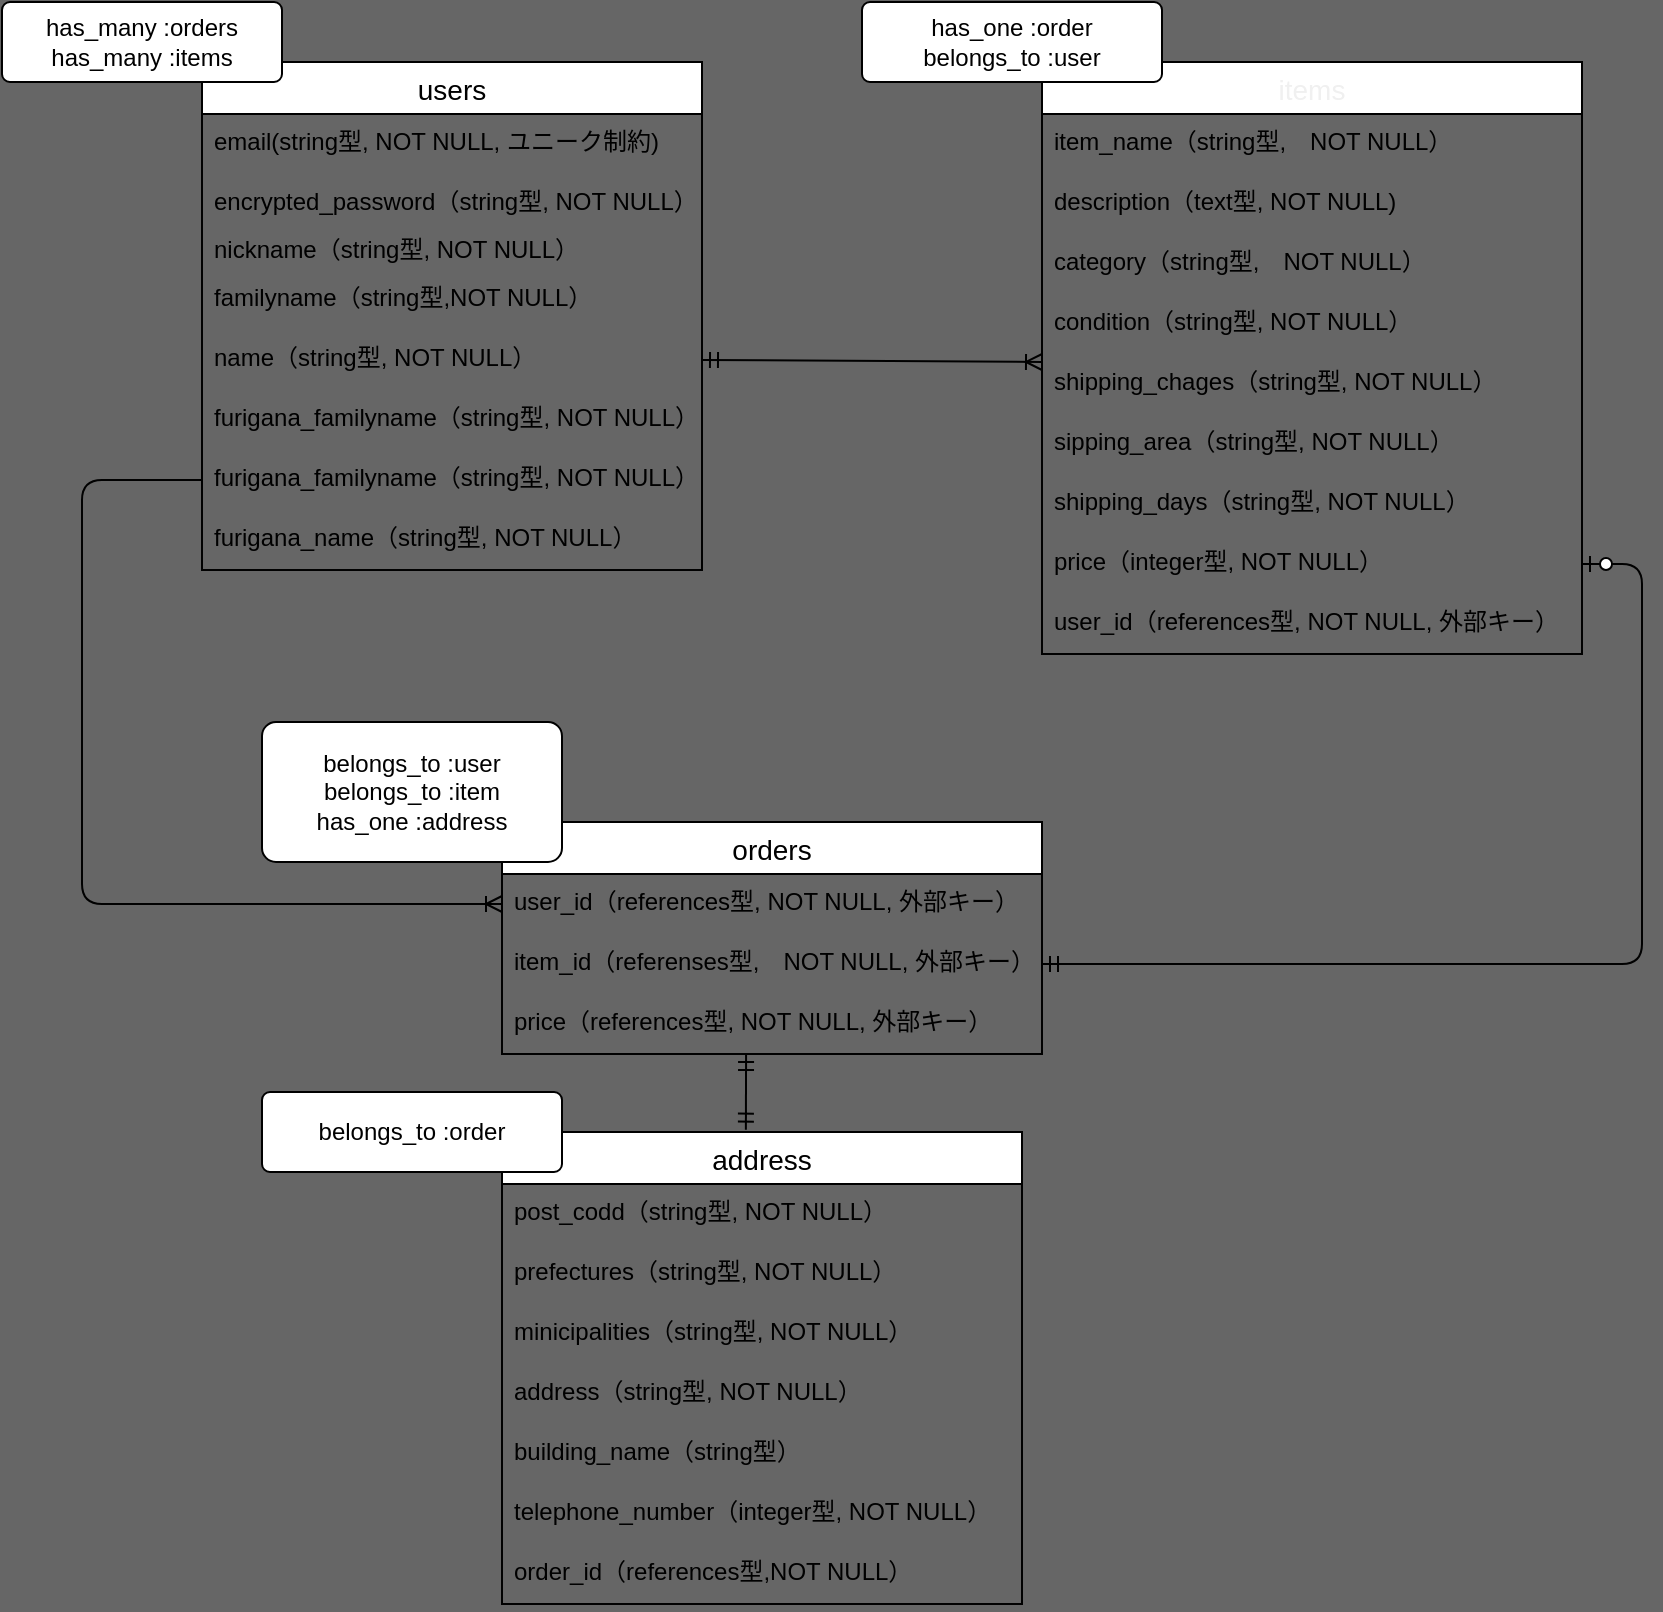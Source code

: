 <mxfile>
    <diagram id="iHe5-swWgr277LIi-snk" name="ページ1">
        <mxGraphModel dx="2043" dy="792" grid="1" gridSize="10" guides="1" tooltips="1" connect="1" arrows="1" fold="1" page="1" pageScale="1" pageWidth="827" pageHeight="1169" background="#666666" math="0" shadow="0">
            <root>
                <mxCell id="0"/>
                <mxCell id="1" parent="0"/>
                <mxCell id="2" value="users" style="swimlane;fontStyle=0;childLayout=stackLayout;horizontal=1;startSize=26;horizontalStack=0;resizeParent=1;resizeParentMax=0;resizeLast=0;collapsible=1;marginBottom=0;align=center;fontSize=14;" vertex="1" parent="1">
                    <mxGeometry x="70" y="50" width="250" height="254" as="geometry"/>
                </mxCell>
                <mxCell id="20" value="email(string型, NOT NULL, ユニーク制約)" style="text;strokeColor=none;fillColor=none;spacingLeft=4;spacingRight=4;overflow=hidden;rotatable=0;points=[[0,0.5],[1,0.5]];portConstraint=eastwest;fontSize=12;" vertex="1" parent="2">
                    <mxGeometry y="26" width="250" height="30" as="geometry"/>
                </mxCell>
                <mxCell id="4" value="encrypted_password（string型, NOT NULL）" style="text;strokeColor=none;fillColor=none;spacingLeft=4;spacingRight=4;overflow=hidden;rotatable=0;points=[[0,0.5],[1,0.5]];portConstraint=eastwest;fontSize=12;" vertex="1" parent="2">
                    <mxGeometry y="56" width="250" height="24" as="geometry"/>
                </mxCell>
                <mxCell id="5" value="nickname（string型, NOT NULL）" style="text;strokeColor=none;fillColor=none;spacingLeft=4;spacingRight=4;overflow=hidden;rotatable=0;points=[[0,0.5],[1,0.5]];portConstraint=eastwest;fontSize=12;" vertex="1" parent="2">
                    <mxGeometry y="80" width="250" height="24" as="geometry"/>
                </mxCell>
                <mxCell id="10" value="familyname（string型,NOT NULL）" style="text;strokeColor=none;fillColor=none;spacingLeft=4;spacingRight=4;overflow=hidden;rotatable=0;points=[[0,0.5],[1,0.5]];portConstraint=eastwest;fontSize=12;" vertex="1" parent="2">
                    <mxGeometry y="104" width="250" height="30" as="geometry"/>
                </mxCell>
                <mxCell id="11" value="name（string型, NOT NULL）" style="text;strokeColor=none;fillColor=none;spacingLeft=4;spacingRight=4;overflow=hidden;rotatable=0;points=[[0,0.5],[1,0.5]];portConstraint=eastwest;fontSize=12;" vertex="1" parent="2">
                    <mxGeometry y="134" width="250" height="30" as="geometry"/>
                </mxCell>
                <mxCell id="77" value="furigana_familyname（string型, NOT NULL）" style="text;strokeColor=none;fillColor=none;spacingLeft=4;spacingRight=4;overflow=hidden;rotatable=0;points=[[0,0.5],[1,0.5]];portConstraint=eastwest;fontSize=12;" vertex="1" parent="2">
                    <mxGeometry y="164" width="250" height="30" as="geometry"/>
                </mxCell>
                <mxCell id="12" value="furigana_familyname（string型, NOT NULL）" style="text;strokeColor=none;fillColor=none;spacingLeft=4;spacingRight=4;overflow=hidden;rotatable=0;points=[[0,0.5],[1,0.5]];portConstraint=eastwest;fontSize=12;" vertex="1" parent="2">
                    <mxGeometry y="194" width="250" height="30" as="geometry"/>
                </mxCell>
                <mxCell id="13" value="furigana_name（string型, NOT NULL）" style="text;strokeColor=none;fillColor=none;spacingLeft=4;spacingRight=4;overflow=hidden;rotatable=0;points=[[0,0.5],[1,0.5]];portConstraint=eastwest;fontSize=12;fillStyle=dashed;fontColor=default;" vertex="1" parent="2">
                    <mxGeometry y="224" width="250" height="30" as="geometry"/>
                </mxCell>
                <mxCell id="16" value="items" style="swimlane;fontStyle=0;childLayout=stackLayout;horizontal=1;startSize=26;horizontalStack=0;resizeParent=1;resizeParentMax=0;resizeLast=0;collapsible=1;marginBottom=0;align=center;fontSize=14;fontColor=#F0F0F0;" vertex="1" parent="1">
                    <mxGeometry x="490" y="50" width="270" height="296" as="geometry"/>
                </mxCell>
                <mxCell id="23" value="item_name（string型,　NOT NULL）" style="text;strokeColor=none;fillColor=none;spacingLeft=4;spacingRight=4;overflow=hidden;rotatable=0;points=[[0,0.5],[1,0.5]];portConstraint=eastwest;fontSize=12;" vertex="1" parent="16">
                    <mxGeometry y="26" width="270" height="30" as="geometry"/>
                </mxCell>
                <mxCell id="25" value="description（text型, NOT NULL)" style="text;strokeColor=none;fillColor=none;spacingLeft=4;spacingRight=4;overflow=hidden;rotatable=0;points=[[0,0.5],[1,0.5]];portConstraint=eastwest;fontSize=12;" vertex="1" parent="16">
                    <mxGeometry y="56" width="270" height="30" as="geometry"/>
                </mxCell>
                <mxCell id="26" value="category（string型,　NOT NULL）" style="text;strokeColor=none;fillColor=none;spacingLeft=4;spacingRight=4;overflow=hidden;rotatable=0;points=[[0,0.5],[1,0.5]];portConstraint=eastwest;fontSize=12;" vertex="1" parent="16">
                    <mxGeometry y="86" width="270" height="30" as="geometry"/>
                </mxCell>
                <mxCell id="39" value="condition（string型, NOT NULL）" style="text;strokeColor=none;fillColor=none;spacingLeft=4;spacingRight=4;overflow=hidden;rotatable=0;points=[[0,0.5],[1,0.5]];portConstraint=eastwest;fontSize=12;" vertex="1" parent="16">
                    <mxGeometry y="116" width="270" height="30" as="geometry"/>
                </mxCell>
                <mxCell id="40" value="shipping_chages（string型, NOT NULL）" style="text;strokeColor=none;fillColor=none;spacingLeft=4;spacingRight=4;overflow=hidden;rotatable=0;points=[[0,0.5],[1,0.5]];portConstraint=eastwest;fontSize=12;" vertex="1" parent="16">
                    <mxGeometry y="146" width="270" height="30" as="geometry"/>
                </mxCell>
                <mxCell id="42" value="sipping_area（string型, NOT NULL）" style="text;strokeColor=none;fillColor=none;spacingLeft=4;spacingRight=4;overflow=hidden;rotatable=0;points=[[0,0.5],[1,0.5]];portConstraint=eastwest;fontSize=12;" vertex="1" parent="16">
                    <mxGeometry y="176" width="270" height="30" as="geometry"/>
                </mxCell>
                <mxCell id="43" value="shipping_days（string型, NOT NULL）" style="text;strokeColor=none;fillColor=none;spacingLeft=4;spacingRight=4;overflow=hidden;rotatable=0;points=[[0,0.5],[1,0.5]];portConstraint=eastwest;fontSize=12;" vertex="1" parent="16">
                    <mxGeometry y="206" width="270" height="30" as="geometry"/>
                </mxCell>
                <mxCell id="27" value="price（integer型, NOT NULL）" style="text;strokeColor=none;fillColor=none;spacingLeft=4;spacingRight=4;overflow=hidden;rotatable=0;points=[[0,0.5],[1,0.5]];portConstraint=eastwest;fontSize=12;" vertex="1" parent="16">
                    <mxGeometry y="236" width="270" height="30" as="geometry"/>
                </mxCell>
                <mxCell id="56" value="user_id（references型, NOT NULL, 外部キー）" style="text;strokeColor=none;fillColor=none;spacingLeft=4;spacingRight=4;overflow=hidden;rotatable=0;points=[[0,0.5],[1,0.5]];portConstraint=eastwest;fontSize=12;" vertex="1" parent="16">
                    <mxGeometry y="266" width="270" height="30" as="geometry"/>
                </mxCell>
                <mxCell id="57" value="orders" style="swimlane;fontStyle=0;childLayout=stackLayout;horizontal=1;startSize=26;horizontalStack=0;resizeParent=1;resizeParentMax=0;resizeLast=0;collapsible=1;marginBottom=0;align=center;fontSize=14;" vertex="1" parent="1">
                    <mxGeometry x="220" y="430" width="270" height="116" as="geometry"/>
                </mxCell>
                <mxCell id="58" value="user_id（references型, NOT NULL, 外部キー）" style="text;strokeColor=none;fillColor=none;spacingLeft=4;spacingRight=4;overflow=hidden;rotatable=0;points=[[0,0.5],[1,0.5]];portConstraint=eastwest;fontSize=12;" vertex="1" parent="57">
                    <mxGeometry y="26" width="270" height="30" as="geometry"/>
                </mxCell>
                <mxCell id="80" value="item_id（referenses型,　NOT NULL, 外部キー）" style="text;strokeColor=none;fillColor=none;spacingLeft=4;spacingRight=4;overflow=hidden;rotatable=0;points=[[0,0.5],[1,0.5]];portConstraint=eastwest;fontSize=12;" vertex="1" parent="57">
                    <mxGeometry y="56" width="270" height="30" as="geometry"/>
                </mxCell>
                <mxCell id="72" value="price（references型, NOT NULL, 外部キー）" style="text;strokeColor=none;fillColor=none;spacingLeft=4;spacingRight=4;overflow=hidden;rotatable=0;points=[[0,0.5],[1,0.5]];portConstraint=eastwest;fontSize=12;" vertex="1" parent="57">
                    <mxGeometry y="86" width="270" height="30" as="geometry"/>
                </mxCell>
                <mxCell id="61" value="address" style="swimlane;fontStyle=0;childLayout=stackLayout;horizontal=1;startSize=26;horizontalStack=0;resizeParent=1;resizeParentMax=0;resizeLast=0;collapsible=1;marginBottom=0;align=center;fontSize=14;" vertex="1" parent="1">
                    <mxGeometry x="220" y="585" width="260" height="236" as="geometry"/>
                </mxCell>
                <mxCell id="62" value="post_codd（string型, NOT NULL）" style="text;strokeColor=none;fillColor=none;spacingLeft=4;spacingRight=4;overflow=hidden;rotatable=0;points=[[0,0.5],[1,0.5]];portConstraint=eastwest;fontSize=12;" vertex="1" parent="61">
                    <mxGeometry y="26" width="260" height="30" as="geometry"/>
                </mxCell>
                <mxCell id="63" value="prefectures（string型, NOT NULL）" style="text;strokeColor=none;fillColor=none;spacingLeft=4;spacingRight=4;overflow=hidden;rotatable=0;points=[[0,0.5],[1,0.5]];portConstraint=eastwest;fontSize=12;" vertex="1" parent="61">
                    <mxGeometry y="56" width="260" height="30" as="geometry"/>
                </mxCell>
                <mxCell id="66" value="minicipalities（string型, NOT NULL）" style="text;strokeColor=none;fillColor=none;spacingLeft=4;spacingRight=4;overflow=hidden;rotatable=0;points=[[0,0.5],[1,0.5]];portConstraint=eastwest;fontSize=12;" vertex="1" parent="61">
                    <mxGeometry y="86" width="260" height="30" as="geometry"/>
                </mxCell>
                <mxCell id="67" value="address（string型, NOT NULL）" style="text;strokeColor=none;fillColor=none;spacingLeft=4;spacingRight=4;overflow=hidden;rotatable=0;points=[[0,0.5],[1,0.5]];portConstraint=eastwest;fontSize=12;" vertex="1" parent="61">
                    <mxGeometry y="116" width="260" height="30" as="geometry"/>
                </mxCell>
                <mxCell id="69" value="building_name（string型）" style="text;strokeColor=none;fillColor=none;spacingLeft=4;spacingRight=4;overflow=hidden;rotatable=0;points=[[0,0.5],[1,0.5]];portConstraint=eastwest;fontSize=12;" vertex="1" parent="61">
                    <mxGeometry y="146" width="260" height="30" as="geometry"/>
                </mxCell>
                <mxCell id="71" value="telephone_number（integer型, NOT NULL）" style="text;strokeColor=none;fillColor=none;spacingLeft=4;spacingRight=4;overflow=hidden;rotatable=0;points=[[0,0.5],[1,0.5]];portConstraint=eastwest;fontSize=12;" vertex="1" parent="61">
                    <mxGeometry y="176" width="260" height="30" as="geometry"/>
                </mxCell>
                <mxCell id="83" value="order_id（references型,NOT NULL）" style="text;strokeColor=none;fillColor=none;spacingLeft=4;spacingRight=4;overflow=hidden;rotatable=0;points=[[0,0.5],[1,0.5]];portConstraint=eastwest;fontSize=12;" vertex="1" parent="61">
                    <mxGeometry y="206" width="260" height="30" as="geometry"/>
                </mxCell>
                <mxCell id="75" value="" style="edgeStyle=entityRelationEdgeStyle;fontSize=12;html=1;endArrow=ERzeroToOne;startArrow=ERmandOne;exitX=1;exitY=0.5;exitDx=0;exitDy=0;" edge="1" parent="1" source="80" target="27">
                    <mxGeometry width="100" height="100" relative="1" as="geometry">
                        <mxPoint x="510" y="430" as="sourcePoint"/>
                        <mxPoint x="350" y="320" as="targetPoint"/>
                    </mxGeometry>
                </mxCell>
                <mxCell id="79" value="" style="fontSize=12;html=1;endArrow=ERmandOne;startArrow=ERmandOne;entryX=0.452;entryY=1;entryDx=0;entryDy=0;exitX=0.469;exitY=-0.005;exitDx=0;exitDy=0;entryPerimeter=0;exitPerimeter=0;" edge="1" parent="1" source="61" target="72">
                    <mxGeometry width="100" height="100" relative="1" as="geometry">
                        <mxPoint x="350" y="630" as="sourcePoint"/>
                        <mxPoint x="450" y="530" as="targetPoint"/>
                    </mxGeometry>
                </mxCell>
                <mxCell id="84" value="belongs_to :user&lt;br&gt;belongs_to :item&lt;br&gt;has_one :address" style="rounded=1;arcSize=10;whiteSpace=wrap;html=1;align=center;" vertex="1" parent="1">
                    <mxGeometry x="100" y="380" width="150" height="70" as="geometry"/>
                </mxCell>
                <mxCell id="86" value="belongs_to :order" style="rounded=1;arcSize=10;whiteSpace=wrap;html=1;align=center;" vertex="1" parent="1">
                    <mxGeometry x="100" y="565" width="150" height="40" as="geometry"/>
                </mxCell>
                <mxCell id="87" value="has_one :order&lt;br&gt;belongs_to :user" style="rounded=1;arcSize=10;whiteSpace=wrap;html=1;align=center;" vertex="1" parent="1">
                    <mxGeometry x="400" y="20" width="150" height="40" as="geometry"/>
                </mxCell>
                <mxCell id="88" value="has_many :orders&lt;br&gt;has_many :items" style="rounded=1;arcSize=10;whiteSpace=wrap;html=1;align=center;" vertex="1" parent="1">
                    <mxGeometry x="-30" y="20" width="140" height="40" as="geometry"/>
                </mxCell>
                <mxCell id="90" value="" style="fontSize=12;html=1;endArrow=ERoneToMany;startArrow=ERmandOne;fontColor=#F0F0F0;exitX=1;exitY=0.5;exitDx=0;exitDy=0;" edge="1" parent="1" source="11">
                    <mxGeometry width="100" height="100" relative="1" as="geometry">
                        <mxPoint x="350" y="390" as="sourcePoint"/>
                        <mxPoint x="490" y="200" as="targetPoint"/>
                    </mxGeometry>
                </mxCell>
                <mxCell id="91" value="" style="edgeStyle=orthogonalEdgeStyle;fontSize=12;html=1;endArrow=ERoneToMany;fontColor=#F0F0F0;exitX=0;exitY=0.5;exitDx=0;exitDy=0;entryX=0;entryY=0.5;entryDx=0;entryDy=0;" edge="1" parent="1" source="12" target="58">
                    <mxGeometry width="100" height="100" relative="1" as="geometry">
                        <mxPoint x="350" y="390" as="sourcePoint"/>
                        <mxPoint x="450" y="290" as="targetPoint"/>
                        <Array as="points">
                            <mxPoint x="10" y="259"/>
                            <mxPoint x="10" y="471"/>
                        </Array>
                    </mxGeometry>
                </mxCell>
            </root>
        </mxGraphModel>
    </diagram>
</mxfile>